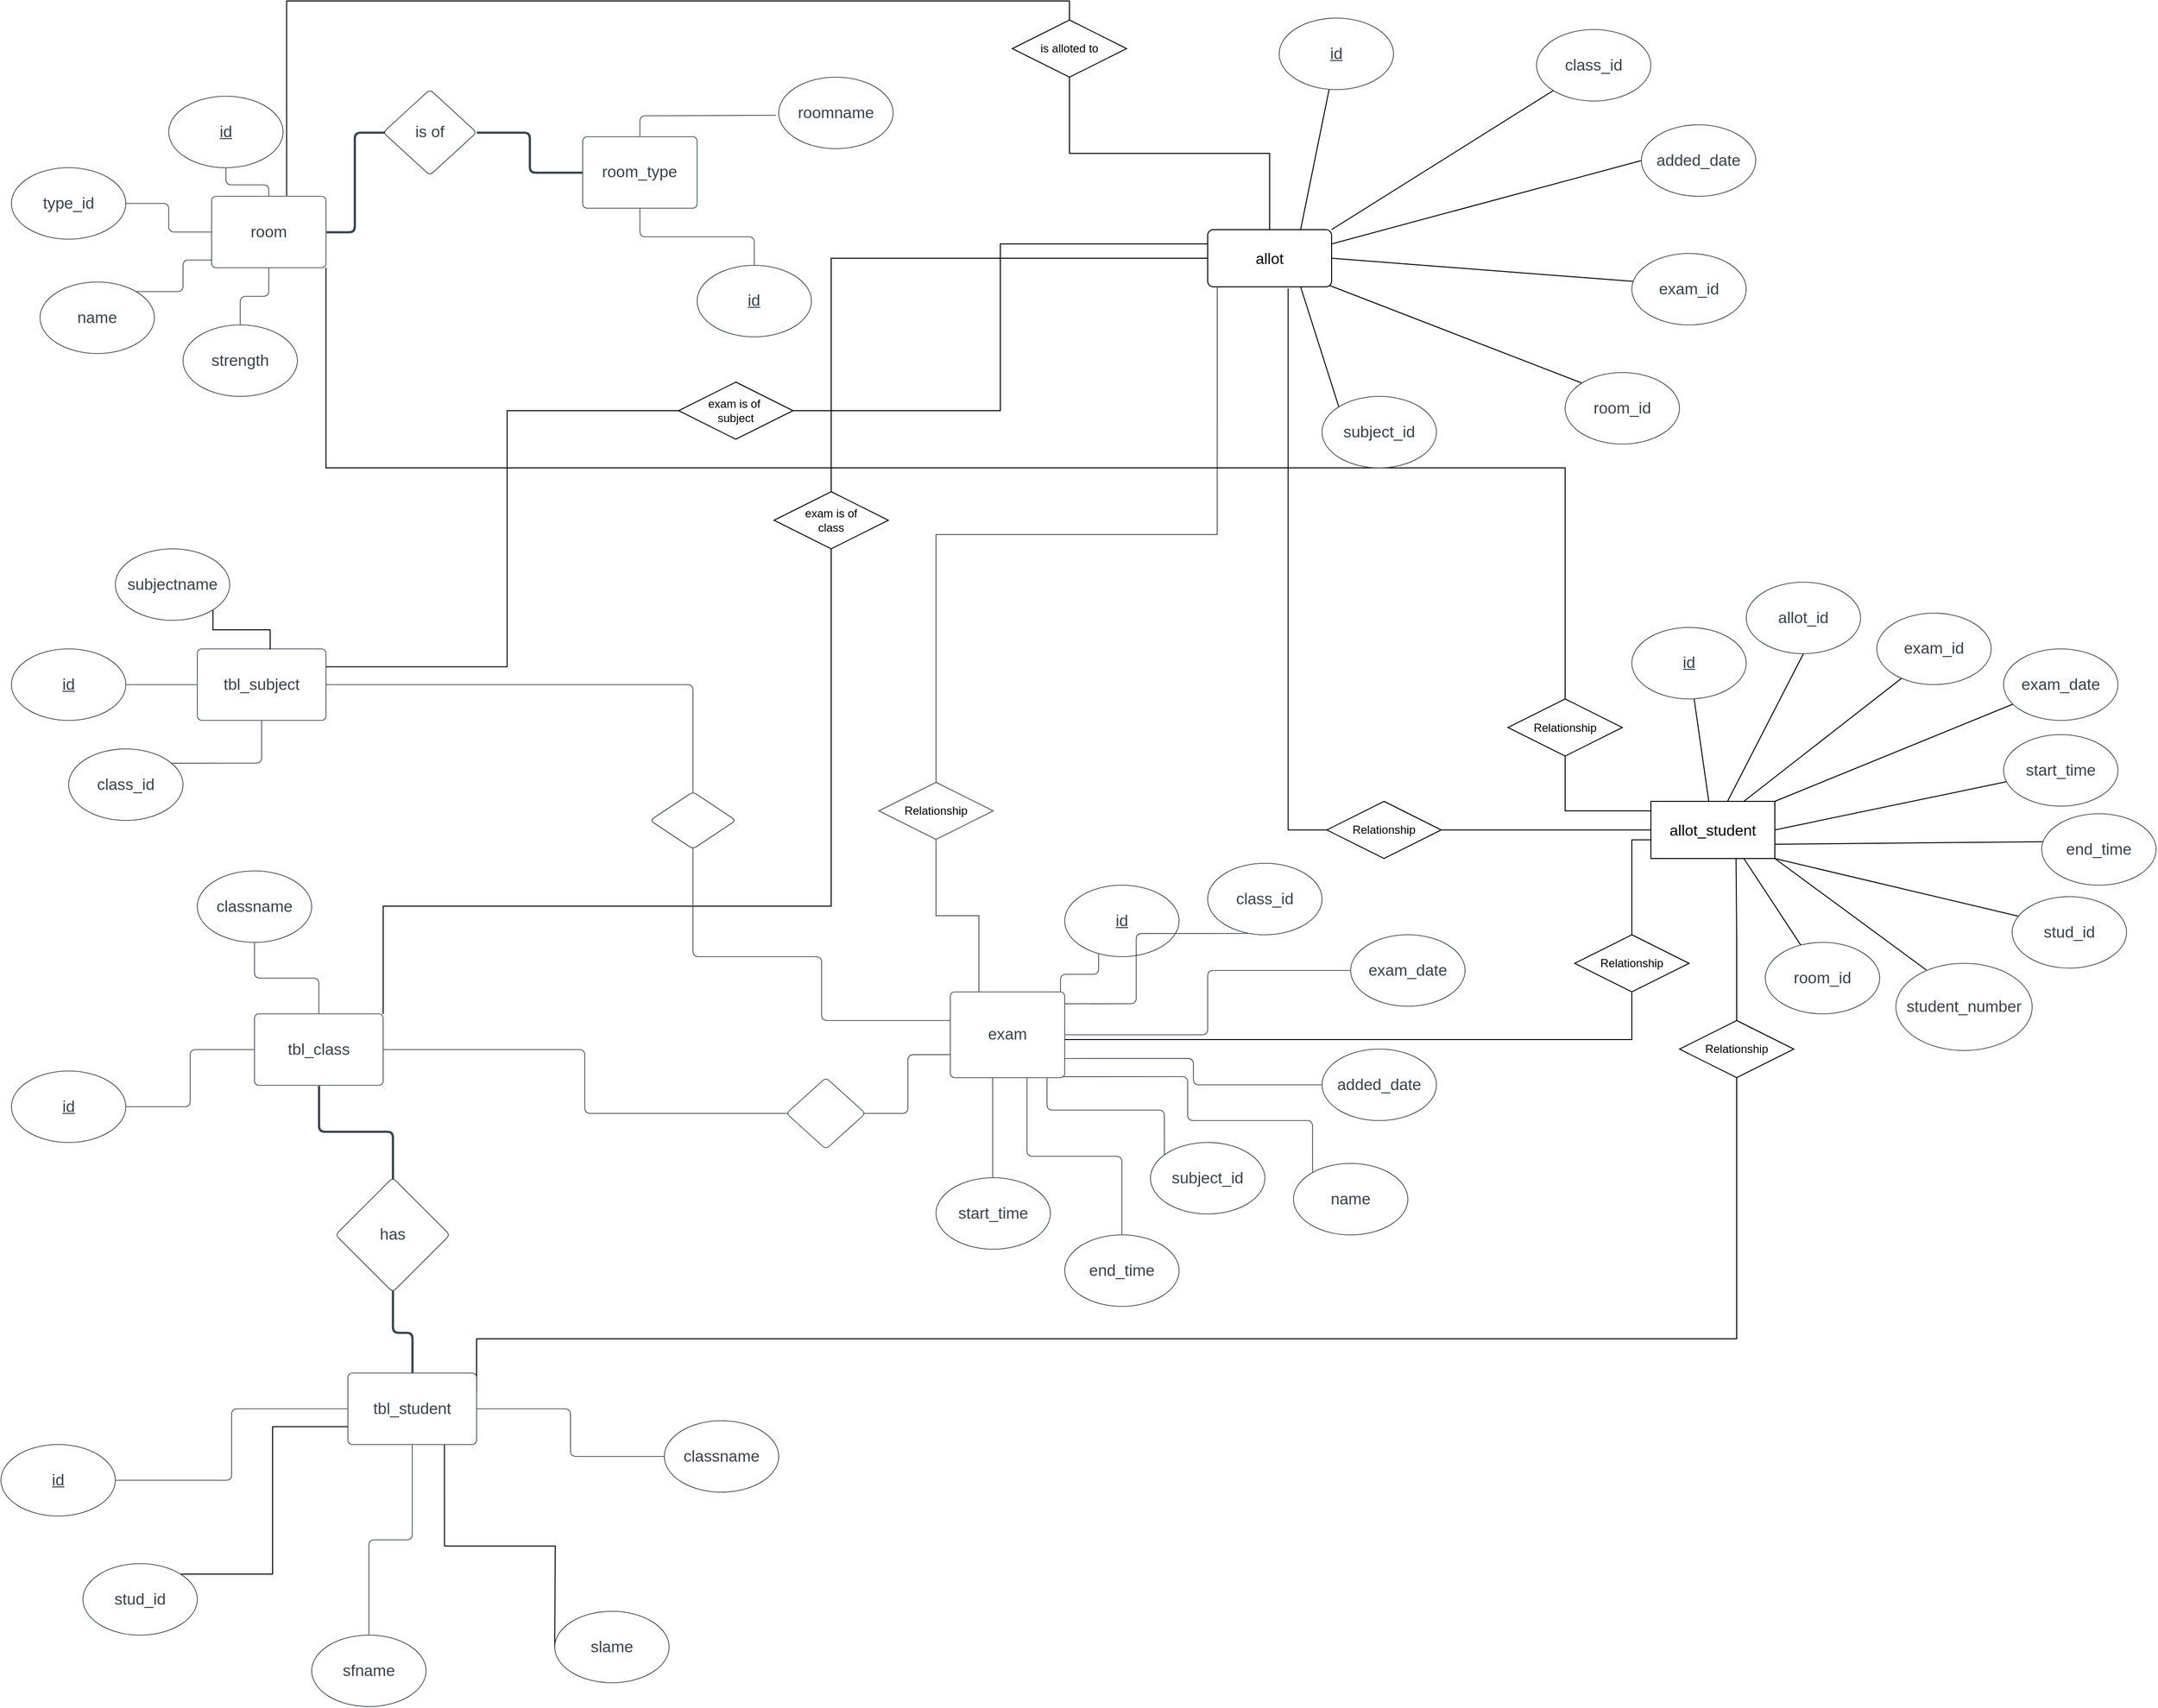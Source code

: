 <mxfile version="21.2.1" type="github">
  <diagram id="R2lEEEUBdFMjLlhIrx00" name="Page-1">
    <mxGraphModel dx="5220" dy="3052" grid="1" gridSize="10" guides="1" tooltips="1" connect="1" arrows="1" fold="1" page="1" pageScale="1" pageWidth="850" pageHeight="1100" math="0" shadow="0" extFonts="Permanent Marker^https://fonts.googleapis.com/css?family=Permanent+Marker">
      <root>
        <mxCell id="0" />
        <mxCell id="1" parent="0" />
        <mxCell id="nshD29jTJkINTqi_ZTMR-109" style="edgeStyle=orthogonalEdgeStyle;rounded=0;orthogonalLoop=1;jettySize=auto;html=1;exitX=1;exitY=0.25;exitDx=0;exitDy=0;endArrow=none;endFill=0;" edge="1" parent="1" source="nshD29jTJkINTqi_ZTMR-2" target="nshD29jTJkINTqi_ZTMR-110">
          <mxGeometry relative="1" as="geometry">
            <mxPoint x="300" y="60" as="targetPoint" />
            <Array as="points">
              <mxPoint x="300" y="364" />
            </Array>
          </mxGeometry>
        </mxCell>
        <mxCell id="nshD29jTJkINTqi_ZTMR-135" style="edgeStyle=orthogonalEdgeStyle;rounded=0;orthogonalLoop=1;jettySize=auto;html=1;exitX=0.75;exitY=1;exitDx=0;exitDy=0;endArrow=none;endFill=0;" edge="1" parent="1" source="nshD29jTJkINTqi_ZTMR-2">
          <mxGeometry relative="1" as="geometry">
            <mxPoint x="-940" y="688" as="targetPoint" />
          </mxGeometry>
        </mxCell>
        <mxCell id="nshD29jTJkINTqi_ZTMR-2" value="tbl_student" style="html=1;overflow=block;blockSpacing=1;whiteSpace=wrap;fontSize=16.7;fontColor=#3a414a;spacing=3.8;strokeColor=#3a414a;strokeOpacity=100;rounded=1;absoluteArcSize=1;arcSize=9;strokeWidth=0.8;lucidId=RJFQZZcU_HXZ;" vertex="1" parent="1">
          <mxGeometry x="-1157" y="400" width="135" height="75" as="geometry" />
        </mxCell>
        <mxCell id="nshD29jTJkINTqi_ZTMR-134" style="edgeStyle=orthogonalEdgeStyle;rounded=0;orthogonalLoop=1;jettySize=auto;html=1;exitX=1;exitY=0;exitDx=0;exitDy=0;entryX=0;entryY=0.75;entryDx=0;entryDy=0;endArrow=none;endFill=0;" edge="1" parent="1" source="nshD29jTJkINTqi_ZTMR-3" target="nshD29jTJkINTqi_ZTMR-2">
          <mxGeometry relative="1" as="geometry" />
        </mxCell>
        <mxCell id="nshD29jTJkINTqi_ZTMR-3" value="stud_id" style="html=1;overflow=block;blockSpacing=1;whiteSpace=wrap;ellipse;fontSize=16.7;fontColor=#3a414a;spacing=3.8;strokeColor=#3a414a;strokeOpacity=100;rounded=1;absoluteArcSize=1;arcSize=9;strokeWidth=0.8;lucidId=RJFQ.ZqD31tG;" vertex="1" parent="1">
          <mxGeometry x="-1435" y="600" width="120" height="75" as="geometry" />
        </mxCell>
        <mxCell id="nshD29jTJkINTqi_ZTMR-4" value="id" style="html=1;overflow=block;blockSpacing=1;whiteSpace=wrap;ellipse;fontSize=16.7;fontColor=#3a414a;fontStyle=4;spacing=3.8;strokeColor=#3a414a;strokeOpacity=100;rounded=1;absoluteArcSize=1;arcSize=9;strokeWidth=0.8;lucidId=RJFQH67kN2qw;" vertex="1" parent="1">
          <mxGeometry x="-1521" y="475" width="120" height="75" as="geometry" />
        </mxCell>
        <mxCell id="nshD29jTJkINTqi_ZTMR-5" value="sfname" style="html=1;overflow=block;blockSpacing=1;whiteSpace=wrap;ellipse;fontSize=16.7;fontColor=#3a414a;spacing=3.8;strokeColor=#3a414a;strokeOpacity=100;rounded=1;absoluteArcSize=1;arcSize=9;strokeWidth=0.8;lucidId=RJFQ9m6Sln6H;" vertex="1" parent="1">
          <mxGeometry x="-1195" y="675" width="120" height="75" as="geometry" />
        </mxCell>
        <mxCell id="nshD29jTJkINTqi_ZTMR-6" value="slame" style="html=1;overflow=block;blockSpacing=1;whiteSpace=wrap;ellipse;fontSize=16.7;fontColor=#3a414a;spacing=3.8;strokeColor=#3a414a;strokeOpacity=100;rounded=1;absoluteArcSize=1;arcSize=9;strokeWidth=0.8;lucidId=RJFQ8duSooVb;" vertex="1" parent="1">
          <mxGeometry x="-940" y="650" width="120" height="75" as="geometry" />
        </mxCell>
        <mxCell id="nshD29jTJkINTqi_ZTMR-7" value="classname" style="html=1;overflow=block;blockSpacing=1;whiteSpace=wrap;ellipse;fontSize=16.7;fontColor=#3a414a;spacing=3.8;strokeColor=#3a414a;strokeOpacity=100;rounded=1;absoluteArcSize=1;arcSize=9;strokeWidth=0.8;lucidId=RJFQia4ozE_k;" vertex="1" parent="1">
          <mxGeometry x="-825" y="450" width="120" height="75" as="geometry" />
        </mxCell>
        <mxCell id="nshD29jTJkINTqi_ZTMR-57" style="edgeStyle=orthogonalEdgeStyle;rounded=0;orthogonalLoop=1;jettySize=auto;html=1;exitX=1;exitY=0;exitDx=0;exitDy=0;endArrow=none;endFill=0;entryX=0.5;entryY=1;entryDx=0;entryDy=0;" edge="1" parent="1" source="nshD29jTJkINTqi_ZTMR-8" target="nshD29jTJkINTqi_ZTMR-58">
          <mxGeometry relative="1" as="geometry">
            <mxPoint x="-660" y="-220" as="targetPoint" />
            <Array as="points">
              <mxPoint x="-1120" y="-90" />
              <mxPoint x="-650" y="-90" />
            </Array>
          </mxGeometry>
        </mxCell>
        <mxCell id="nshD29jTJkINTqi_ZTMR-8" value="tbl_class" style="html=1;overflow=block;blockSpacing=1;whiteSpace=wrap;fontSize=16.7;fontColor=#3a414a;spacing=3.8;strokeColor=#3a414a;strokeOpacity=100;rounded=1;absoluteArcSize=1;arcSize=9;strokeWidth=0.8;lucidId=RJFQfC4jgAzn;" vertex="1" parent="1">
          <mxGeometry x="-1255" y="23" width="135" height="75" as="geometry" />
        </mxCell>
        <mxCell id="nshD29jTJkINTqi_ZTMR-9" value="id" style="html=1;overflow=block;blockSpacing=1;whiteSpace=wrap;ellipse;fontSize=16.7;fontColor=#3a414a;fontStyle=4;spacing=3.8;strokeColor=#3a414a;strokeOpacity=100;rounded=1;absoluteArcSize=1;arcSize=9;strokeWidth=0.8;lucidId=RJFQeFRm9Jy_;" vertex="1" parent="1">
          <mxGeometry x="-1510" y="83" width="120" height="75" as="geometry" />
        </mxCell>
        <mxCell id="nshD29jTJkINTqi_ZTMR-10" value="classname" style="html=1;overflow=block;blockSpacing=1;whiteSpace=wrap;ellipse;fontSize=16.7;fontColor=#3a414a;spacing=3.8;strokeColor=#3a414a;strokeOpacity=100;rounded=1;absoluteArcSize=1;arcSize=9;strokeWidth=0.8;lucidId=RJFQ8swKVrB1;" vertex="1" parent="1">
          <mxGeometry x="-1315" y="-127" width="120" height="75" as="geometry" />
        </mxCell>
        <mxCell id="nshD29jTJkINTqi_ZTMR-11" value="has" style="html=1;overflow=block;blockSpacing=1;whiteSpace=wrap;rhombus;fontSize=16.7;fontColor=#3a414a;spacing=3.8;strokeColor=#3a414a;strokeOpacity=100;rounded=1;absoluteArcSize=1;arcSize=9;strokeWidth=0.8;lucidId=RJFQGopT8.l8;" vertex="1" parent="1">
          <mxGeometry x="-1170" y="195" width="120" height="120" as="geometry" />
        </mxCell>
        <mxCell id="nshD29jTJkINTqi_ZTMR-12" value="" style="html=1;jettySize=18;whiteSpace=wrap;fontSize=13;strokeColor=#3a414a;strokeOpacity=100;strokeWidth=2.3;rounded=1;arcSize=12;edgeStyle=orthogonalEdgeStyle;startArrow=none;endArrow=none;exitX=0.5;exitY=1.005;exitPerimeter=0;entryX=0.5;entryY=0.012;entryPerimeter=0;lucidId=RJFQLO2POQpM;" edge="1" parent="1" source="nshD29jTJkINTqi_ZTMR-8" target="nshD29jTJkINTqi_ZTMR-11">
          <mxGeometry width="100" height="100" relative="1" as="geometry">
            <Array as="points" />
          </mxGeometry>
        </mxCell>
        <mxCell id="nshD29jTJkINTqi_ZTMR-13" value="" style="html=1;jettySize=18;whiteSpace=wrap;fontSize=13;strokeColor=#3a414a;strokeOpacity=100;strokeWidth=2.3;rounded=1;arcSize=12;edgeStyle=orthogonalEdgeStyle;startArrow=none;endArrow=none;exitX=0.5;exitY=0.988;exitPerimeter=0;entryX=0.5;entryY=-0.005;entryPerimeter=0;lucidId=RJFQwK5W5a1U;" edge="1" parent="1" source="nshD29jTJkINTqi_ZTMR-11" target="nshD29jTJkINTqi_ZTMR-2">
          <mxGeometry width="100" height="100" relative="1" as="geometry">
            <Array as="points" />
          </mxGeometry>
        </mxCell>
        <mxCell id="nshD29jTJkINTqi_ZTMR-14" value="" style="html=1;jettySize=18;whiteSpace=wrap;fontSize=13;strokeColor=#3a414a;strokeOpacity=100;strokeWidth=0.8;rounded=1;arcSize=12;edgeStyle=orthogonalEdgeStyle;startArrow=none;endArrow=none;exitX=0.5;exitY=1.005;exitPerimeter=0;entryX=0.5;entryY=-0.005;entryPerimeter=0;lucidId=RJFQqyhyBC16;" edge="1" parent="1" source="nshD29jTJkINTqi_ZTMR-10" target="nshD29jTJkINTqi_ZTMR-8">
          <mxGeometry width="100" height="100" relative="1" as="geometry">
            <Array as="points" />
          </mxGeometry>
        </mxCell>
        <mxCell id="nshD29jTJkINTqi_ZTMR-15" value="" style="html=1;jettySize=18;whiteSpace=wrap;fontSize=13;strokeColor=#3a414a;strokeOpacity=100;strokeWidth=0.8;rounded=1;arcSize=12;edgeStyle=orthogonalEdgeStyle;startArrow=none;endArrow=none;exitX=1.003;exitY=0.5;exitPerimeter=0;entryX=-0.003;entryY=0.5;entryPerimeter=0;lucidId=RJFQwJ7VypDx;" edge="1" parent="1" source="nshD29jTJkINTqi_ZTMR-9" target="nshD29jTJkINTqi_ZTMR-8">
          <mxGeometry width="100" height="100" relative="1" as="geometry">
            <Array as="points" />
          </mxGeometry>
        </mxCell>
        <mxCell id="nshD29jTJkINTqi_ZTMR-16" value="" style="html=1;jettySize=18;whiteSpace=wrap;fontSize=13;strokeColor=#3a414a;strokeOpacity=100;strokeWidth=0.8;rounded=1;arcSize=12;edgeStyle=orthogonalEdgeStyle;startArrow=none;endArrow=none;exitX=1.003;exitY=0.5;exitPerimeter=0;entryX=-0.003;entryY=0.5;entryPerimeter=0;lucidId=RJFQXHBqxq-r;" edge="1" parent="1" source="nshD29jTJkINTqi_ZTMR-4" target="nshD29jTJkINTqi_ZTMR-2">
          <mxGeometry width="100" height="100" relative="1" as="geometry">
            <Array as="points" />
          </mxGeometry>
        </mxCell>
        <mxCell id="nshD29jTJkINTqi_ZTMR-18" value="" style="html=1;jettySize=18;whiteSpace=wrap;fontSize=13;strokeColor=#3a414a;strokeOpacity=100;strokeWidth=0.8;rounded=1;arcSize=12;edgeStyle=orthogonalEdgeStyle;startArrow=none;endArrow=none;exitX=0.5;exitY=-0.005;exitPerimeter=0;entryX=0.5;entryY=1.005;entryPerimeter=0;lucidId=RJFQBGPCgCZp;" edge="1" parent="1" source="nshD29jTJkINTqi_ZTMR-5" target="nshD29jTJkINTqi_ZTMR-2">
          <mxGeometry width="100" height="100" relative="1" as="geometry">
            <Array as="points" />
          </mxGeometry>
        </mxCell>
        <mxCell id="nshD29jTJkINTqi_ZTMR-20" value="" style="html=1;jettySize=18;whiteSpace=wrap;fontSize=13;strokeColor=#3a414a;strokeOpacity=100;strokeWidth=0.8;rounded=1;arcSize=12;edgeStyle=orthogonalEdgeStyle;startArrow=none;endArrow=none;exitX=1.003;exitY=0.5;exitPerimeter=0;entryX=-0.003;entryY=0.5;entryPerimeter=0;lucidId=RJFQIMstAs~z;" edge="1" parent="1" source="nshD29jTJkINTqi_ZTMR-2" target="nshD29jTJkINTqi_ZTMR-7">
          <mxGeometry width="100" height="100" relative="1" as="geometry">
            <Array as="points" />
          </mxGeometry>
        </mxCell>
        <mxCell id="nshD29jTJkINTqi_ZTMR-52" style="rounded=0;orthogonalLoop=1;jettySize=auto;html=1;exitX=0.25;exitY=0;exitDx=0;exitDy=0;endArrow=none;endFill=0;entryX=0.5;entryY=1;entryDx=0;entryDy=0;edgeStyle=orthogonalEdgeStyle;elbow=vertical;strokeColor=#5C5C5C;" edge="1" parent="1" source="nshD29jTJkINTqi_ZTMR-21" target="nshD29jTJkINTqi_ZTMR-53">
          <mxGeometry relative="1" as="geometry">
            <mxPoint x="-550" y="-170" as="targetPoint" />
          </mxGeometry>
        </mxCell>
        <mxCell id="nshD29jTJkINTqi_ZTMR-103" style="edgeStyle=orthogonalEdgeStyle;rounded=0;orthogonalLoop=1;jettySize=auto;html=1;endArrow=none;endFill=0;" edge="1" parent="1" source="nshD29jTJkINTqi_ZTMR-21">
          <mxGeometry relative="1" as="geometry">
            <mxPoint x="190" as="targetPoint" />
            <Array as="points">
              <mxPoint x="190" y="50" />
            </Array>
          </mxGeometry>
        </mxCell>
        <mxCell id="nshD29jTJkINTqi_ZTMR-21" value="exam" style="html=1;overflow=block;blockSpacing=1;whiteSpace=wrap;fontSize=16.7;fontColor=#3a414a;spacing=3.8;strokeColor=#3a414a;strokeOpacity=100;rounded=1;absoluteArcSize=1;arcSize=9;strokeWidth=0.8;lucidId=lKFQy~3hHLtx;" vertex="1" parent="1">
          <mxGeometry x="-525" width="120" height="90" as="geometry" />
        </mxCell>
        <mxCell id="nshD29jTJkINTqi_ZTMR-78" style="edgeStyle=elbowEdgeStyle;rounded=0;orthogonalLoop=1;jettySize=auto;html=1;exitX=1;exitY=0.25;exitDx=0;exitDy=0;endArrow=none;endFill=0;entryX=0;entryY=0.5;entryDx=0;entryDy=0;" edge="1" parent="1" source="nshD29jTJkINTqi_ZTMR-22" target="nshD29jTJkINTqi_ZTMR-79">
          <mxGeometry relative="1" as="geometry">
            <mxPoint x="-840" y="-510" as="targetPoint" />
            <Array as="points">
              <mxPoint x="-990" y="-340" />
            </Array>
          </mxGeometry>
        </mxCell>
        <mxCell id="nshD29jTJkINTqi_ZTMR-22" value="tbl_subject" style="html=1;overflow=block;blockSpacing=1;whiteSpace=wrap;fontSize=16.7;fontColor=#3a414a;spacing=3.8;strokeColor=#3a414a;strokeOpacity=100;rounded=1;absoluteArcSize=1;arcSize=9;strokeWidth=0.8;lucidId=TKFQbaMw3yzu;" vertex="1" parent="1">
          <mxGeometry x="-1315" y="-360" width="135" height="75" as="geometry" />
        </mxCell>
        <mxCell id="nshD29jTJkINTqi_ZTMR-23" value="id" style="html=1;overflow=block;blockSpacing=1;whiteSpace=wrap;ellipse;fontSize=16.7;fontColor=#3a414a;fontStyle=4;spacing=3.8;strokeColor=#3a414a;strokeOpacity=100;rounded=1;absoluteArcSize=1;arcSize=9;strokeWidth=0.8;lucidId=ALFQlOPd34Is;" vertex="1" parent="1">
          <mxGeometry x="-1510" y="-360" width="120" height="75" as="geometry" />
        </mxCell>
        <mxCell id="nshD29jTJkINTqi_ZTMR-24" value="class_id" style="html=1;overflow=block;blockSpacing=1;whiteSpace=wrap;ellipse;fontSize=16.7;fontColor=#3a414a;spacing=3.8;strokeColor=#3a414a;strokeOpacity=100;rounded=1;absoluteArcSize=1;arcSize=9;strokeWidth=0.8;lucidId=6LFQu4Wq-P4v;" vertex="1" parent="1">
          <mxGeometry x="-1450" y="-255" width="120" height="75" as="geometry" />
        </mxCell>
        <mxCell id="nshD29jTJkINTqi_ZTMR-141" style="edgeStyle=orthogonalEdgeStyle;rounded=0;orthogonalLoop=1;jettySize=auto;html=1;exitX=1;exitY=1;exitDx=0;exitDy=0;entryX=0.566;entryY=0.007;entryDx=0;entryDy=0;entryPerimeter=0;endArrow=none;endFill=0;" edge="1" parent="1" source="nshD29jTJkINTqi_ZTMR-25" target="nshD29jTJkINTqi_ZTMR-22">
          <mxGeometry relative="1" as="geometry">
            <Array as="points">
              <mxPoint x="-1298" y="-380" />
              <mxPoint x="-1239" y="-380" />
            </Array>
          </mxGeometry>
        </mxCell>
        <mxCell id="nshD29jTJkINTqi_ZTMR-25" value="subjectname" style="html=1;overflow=block;blockSpacing=1;whiteSpace=wrap;ellipse;fontSize=16.7;fontColor=#3a414a;spacing=3.8;strokeColor=#3a414a;strokeOpacity=100;rounded=1;absoluteArcSize=1;arcSize=9;strokeWidth=0.8;lucidId=dMFQtJvWGuhK;" vertex="1" parent="1">
          <mxGeometry x="-1401" y="-465" width="120" height="75" as="geometry" />
        </mxCell>
        <mxCell id="nshD29jTJkINTqi_ZTMR-26" value="" style="html=1;jettySize=18;whiteSpace=wrap;fontSize=13;strokeColor=#3a414a;strokeOpacity=100;strokeWidth=0.8;rounded=1;arcSize=12;edgeStyle=orthogonalEdgeStyle;startArrow=none;endArrow=none;exitX=-0.003;exitY=0.5;exitPerimeter=0;entryX=1.003;entryY=0.5;entryPerimeter=0;lucidId=VMFQt7_oawbT;" edge="1" parent="1" source="nshD29jTJkINTqi_ZTMR-22" target="nshD29jTJkINTqi_ZTMR-23">
          <mxGeometry width="100" height="100" relative="1" as="geometry">
            <Array as="points" />
          </mxGeometry>
        </mxCell>
        <mxCell id="nshD29jTJkINTqi_ZTMR-28" value="" style="html=1;jettySize=18;whiteSpace=wrap;fontSize=13;strokeColor=#3a414a;strokeOpacity=100;strokeWidth=0.8;rounded=1;arcSize=12;edgeStyle=orthogonalEdgeStyle;startArrow=none;endArrow=none;exitX=0.904;exitY=0.199;exitPerimeter=0;entryX=0.5;entryY=1.005;entryPerimeter=0;lucidId=~MFQ.5BJjlH3;" edge="1" parent="1" source="nshD29jTJkINTqi_ZTMR-24" target="nshD29jTJkINTqi_ZTMR-22">
          <mxGeometry width="100" height="100" relative="1" as="geometry">
            <Array as="points" />
          </mxGeometry>
        </mxCell>
        <mxCell id="nshD29jTJkINTqi_ZTMR-29" value="" style="html=1;jettySize=18;whiteSpace=wrap;fontSize=13;strokeColor=#3a414a;strokeOpacity=100;strokeWidth=0.8;rounded=1;arcSize=12;edgeStyle=orthogonalEdgeStyle;startArrow=none;endArrow=none;exitX=1.003;exitY=0.5;exitPerimeter=0;entryX=0.5;entryY=0.016;entryPerimeter=0;lucidId=ENFQI8beVsXS;" edge="1" parent="1" source="nshD29jTJkINTqi_ZTMR-22" target="nshD29jTJkINTqi_ZTMR-30">
          <mxGeometry width="100" height="100" relative="1" as="geometry">
            <Array as="points" />
          </mxGeometry>
        </mxCell>
        <mxCell id="nshD29jTJkINTqi_ZTMR-30" value="" style="html=1;overflow=block;blockSpacing=1;whiteSpace=wrap;rhombus;fontSize=13;spacing=3.8;strokeColor=#3a414a;strokeOpacity=100;rounded=1;absoluteArcSize=1;arcSize=9;strokeWidth=0.8;lucidId=INFQ7NIKuBiB;" vertex="1" parent="1">
          <mxGeometry x="-840" y="-210" width="90" height="60" as="geometry" />
        </mxCell>
        <mxCell id="nshD29jTJkINTqi_ZTMR-31" value="" style="html=1;jettySize=18;whiteSpace=wrap;fontSize=13;strokeColor=#3a414a;strokeOpacity=100;strokeWidth=0.8;rounded=1;arcSize=12;edgeStyle=orthogonalEdgeStyle;startArrow=none;endArrow=none;exitX=0.5;exitY=0.984;exitPerimeter=0;lucidId=SNFQmKzl.8Na;" edge="1" parent="1" source="nshD29jTJkINTqi_ZTMR-30">
          <mxGeometry width="100" height="100" relative="1" as="geometry">
            <Array as="points">
              <mxPoint x="-795" y="-37" />
              <mxPoint x="-660" y="-37" />
              <mxPoint x="-660" y="30" />
            </Array>
            <mxPoint x="-525" y="30" as="targetPoint" />
          </mxGeometry>
        </mxCell>
        <mxCell id="nshD29jTJkINTqi_ZTMR-32" value="" style="html=1;jettySize=18;whiteSpace=wrap;fontSize=13;strokeColor=#3a414a;strokeOpacity=100;strokeWidth=0.8;rounded=1;arcSize=12;edgeStyle=orthogonalEdgeStyle;startArrow=none;endArrow=none;exitX=1.003;exitY=0.5;exitPerimeter=0;entryX=0.02;entryY=0.5;entryPerimeter=0;lucidId=8NFQJ9xVJr-h;" edge="1" parent="1" source="nshD29jTJkINTqi_ZTMR-8" target="nshD29jTJkINTqi_ZTMR-33">
          <mxGeometry width="100" height="100" relative="1" as="geometry">
            <Array as="points" />
          </mxGeometry>
        </mxCell>
        <mxCell id="nshD29jTJkINTqi_ZTMR-33" value="" style="html=1;overflow=block;blockSpacing=1;whiteSpace=wrap;rhombus;fontSize=13;spacing=3.8;strokeColor=#3a414a;strokeOpacity=100;rounded=1;absoluteArcSize=1;arcSize=9;strokeWidth=0.8;lucidId=-NFQ1GbjoZOK;" vertex="1" parent="1">
          <mxGeometry x="-697" y="90" width="83" height="75" as="geometry" />
        </mxCell>
        <mxCell id="nshD29jTJkINTqi_ZTMR-34" value="" style="html=1;jettySize=18;whiteSpace=wrap;fontSize=13;strokeColor=#3a414a;strokeOpacity=100;strokeWidth=0.8;rounded=1;arcSize=12;edgeStyle=orthogonalEdgeStyle;startArrow=none;endArrow=none;exitX=0.98;exitY=0.5;exitPerimeter=0;entryX=-0.003;entryY=0.731;entryPerimeter=0;lucidId=sOFQaKQLt00b;" edge="1" parent="1" source="nshD29jTJkINTqi_ZTMR-33" target="nshD29jTJkINTqi_ZTMR-21">
          <mxGeometry width="100" height="100" relative="1" as="geometry">
            <Array as="points" />
          </mxGeometry>
        </mxCell>
        <mxCell id="nshD29jTJkINTqi_ZTMR-35" value="id" style="html=1;overflow=block;blockSpacing=1;whiteSpace=wrap;ellipse;fontSize=16.7;fontColor=#3a414a;fontStyle=4;spacing=3.8;strokeColor=#3a414a;strokeOpacity=100;rounded=1;absoluteArcSize=1;arcSize=9;strokeWidth=0.8;lucidId=rPFQd5SaerRz;" vertex="1" parent="1">
          <mxGeometry x="-405" y="-112" width="120" height="75" as="geometry" />
        </mxCell>
        <mxCell id="nshD29jTJkINTqi_ZTMR-36" value="class_id" style="html=1;overflow=block;blockSpacing=1;whiteSpace=wrap;ellipse;fontSize=16.7;fontColor=#3a414a;spacing=3.8;strokeColor=#3a414a;strokeOpacity=100;rounded=1;absoluteArcSize=1;arcSize=9;strokeWidth=0.8;lucidId=XPFQiyPDLcTc;" vertex="1" parent="1">
          <mxGeometry x="-255" y="-135" width="120" height="75" as="geometry" />
        </mxCell>
        <mxCell id="nshD29jTJkINTqi_ZTMR-37" value="subject_id" style="html=1;overflow=block;blockSpacing=1;whiteSpace=wrap;ellipse;fontSize=16.7;fontColor=#3a414a;spacing=3.8;strokeColor=#3a414a;strokeOpacity=100;rounded=1;absoluteArcSize=1;arcSize=9;strokeWidth=0.8;lucidId=.PFQEAqNTLnH;" vertex="1" parent="1">
          <mxGeometry x="-315" y="158" width="120" height="75" as="geometry" />
        </mxCell>
        <mxCell id="nshD29jTJkINTqi_ZTMR-38" value="exam_date" style="html=1;overflow=block;blockSpacing=1;whiteSpace=wrap;ellipse;fontSize=16.7;fontColor=#3a414a;spacing=3.8;strokeColor=#3a414a;strokeOpacity=100;rounded=1;absoluteArcSize=1;arcSize=9;strokeWidth=0.8;lucidId=KQFQWPT3yrXs;" vertex="1" parent="1">
          <mxGeometry x="-105" y="-60" width="120" height="75" as="geometry" />
        </mxCell>
        <mxCell id="nshD29jTJkINTqi_ZTMR-39" value="start_time" style="html=1;overflow=block;blockSpacing=1;whiteSpace=wrap;ellipse;fontSize=16.7;fontColor=#3a414a;spacing=3.8;strokeColor=#3a414a;strokeOpacity=100;rounded=1;absoluteArcSize=1;arcSize=9;strokeWidth=0.8;lucidId=3QFQfpqyKyQJ;" vertex="1" parent="1">
          <mxGeometry x="-540" y="195" width="120" height="75" as="geometry" />
        </mxCell>
        <mxCell id="nshD29jTJkINTqi_ZTMR-40" value="end_time" style="html=1;overflow=block;blockSpacing=1;whiteSpace=wrap;ellipse;fontSize=16.7;fontColor=#3a414a;spacing=3.8;strokeColor=#3a414a;strokeOpacity=100;rounded=1;absoluteArcSize=1;arcSize=9;strokeWidth=0.8;lucidId=aRFQSWyoQe8m;" vertex="1" parent="1">
          <mxGeometry x="-405" y="255" width="120" height="75" as="geometry" />
        </mxCell>
        <mxCell id="nshD29jTJkINTqi_ZTMR-41" value="name" style="html=1;overflow=block;blockSpacing=1;whiteSpace=wrap;ellipse;fontSize=16.7;fontColor=#3a414a;spacing=3.8;strokeColor=#3a414a;strokeOpacity=100;rounded=1;absoluteArcSize=1;arcSize=9;strokeWidth=0.8;lucidId=tRFQuZoOVwvL;" vertex="1" parent="1">
          <mxGeometry x="-165" y="180" width="120" height="75" as="geometry" />
        </mxCell>
        <mxCell id="nshD29jTJkINTqi_ZTMR-42" value="added_date" style="html=1;overflow=block;blockSpacing=1;whiteSpace=wrap;ellipse;fontSize=16.7;fontColor=#3a414a;spacing=3.8;strokeColor=#3a414a;strokeOpacity=100;rounded=1;absoluteArcSize=1;arcSize=9;strokeWidth=0.8;lucidId=CRFQ4LowfUnZ;" vertex="1" parent="1">
          <mxGeometry x="-135" y="60" width="120" height="75" as="geometry" />
        </mxCell>
        <mxCell id="nshD29jTJkINTqi_ZTMR-43" value="" style="html=1;jettySize=18;whiteSpace=wrap;fontSize=13;strokeColor=#3a414a;strokeOpacity=100;strokeWidth=0.8;rounded=1;arcSize=12;edgeStyle=orthogonalEdgeStyle;startArrow=none;endArrow=none;exitX=0.297;exitY=0.962;exitPerimeter=0;entryX=0.963;entryY=-0.004;entryPerimeter=0;lucidId=NSFQEpTL1lD2;" edge="1" parent="1" source="nshD29jTJkINTqi_ZTMR-35" target="nshD29jTJkINTqi_ZTMR-21">
          <mxGeometry width="100" height="100" relative="1" as="geometry">
            <Array as="points" />
          </mxGeometry>
        </mxCell>
        <mxCell id="nshD29jTJkINTqi_ZTMR-44" value="" style="html=1;jettySize=18;whiteSpace=wrap;fontSize=13;strokeColor=#3a414a;strokeOpacity=100;strokeWidth=0.8;rounded=1;arcSize=12;edgeStyle=orthogonalEdgeStyle;startArrow=none;endArrow=none;exitX=0.35;exitY=0.982;exitPerimeter=0;entryX=1.003;entryY=0.138;entryPerimeter=0;lucidId=RSFQ1YbbGx.S;" edge="1" parent="1" source="nshD29jTJkINTqi_ZTMR-36" target="nshD29jTJkINTqi_ZTMR-21">
          <mxGeometry width="100" height="100" relative="1" as="geometry">
            <Array as="points" />
          </mxGeometry>
        </mxCell>
        <mxCell id="nshD29jTJkINTqi_ZTMR-45" value="" style="html=1;jettySize=18;whiteSpace=wrap;fontSize=13;strokeColor=#3a414a;strokeOpacity=100;strokeWidth=0.8;rounded=1;arcSize=12;edgeStyle=orthogonalEdgeStyle;startArrow=none;endArrow=none;exitX=1.003;exitY=0.5;exitPerimeter=0;entryX=-0.003;entryY=0.5;entryPerimeter=0;lucidId=_VFQu3cPe1Dy;" edge="1" parent="1" source="nshD29jTJkINTqi_ZTMR-21" target="nshD29jTJkINTqi_ZTMR-38">
          <mxGeometry width="100" height="100" relative="1" as="geometry">
            <Array as="points" />
          </mxGeometry>
        </mxCell>
        <mxCell id="nshD29jTJkINTqi_ZTMR-46" value="" style="html=1;jettySize=18;whiteSpace=wrap;fontSize=13;strokeColor=#3a414a;strokeOpacity=100;strokeWidth=0.8;rounded=1;arcSize=12;edgeStyle=orthogonalEdgeStyle;startArrow=none;endArrow=none;exitX=1.003;exitY=0.776;exitPerimeter=0;entryX=-0.003;entryY=0.5;entryPerimeter=0;lucidId=cWFQcr1PdF3s;" edge="1" parent="1" source="nshD29jTJkINTqi_ZTMR-21" target="nshD29jTJkINTqi_ZTMR-42">
          <mxGeometry width="100" height="100" relative="1" as="geometry">
            <Array as="points" />
          </mxGeometry>
        </mxCell>
        <mxCell id="nshD29jTJkINTqi_ZTMR-47" value="" style="html=1;jettySize=18;whiteSpace=wrap;fontSize=13;strokeColor=#3a414a;strokeOpacity=100;strokeWidth=0.8;rounded=1;arcSize=12;edgeStyle=orthogonalEdgeStyle;startArrow=none;endArrow=none;exitX=0.991;exitY=0.988;exitPerimeter=0;entryX=0.167;entryY=0.122;entryPerimeter=0;lucidId=jWFQl1NVRBLD;" edge="1" parent="1" source="nshD29jTJkINTqi_ZTMR-21" target="nshD29jTJkINTqi_ZTMR-41">
          <mxGeometry width="100" height="100" relative="1" as="geometry">
            <Array as="points">
              <mxPoint x="-276" y="89" />
              <mxPoint x="-276" y="135" />
              <mxPoint x="-145" y="135" />
            </Array>
          </mxGeometry>
        </mxCell>
        <mxCell id="nshD29jTJkINTqi_ZTMR-48" value="" style="html=1;jettySize=18;whiteSpace=wrap;fontSize=13;strokeColor=#3a414a;strokeOpacity=100;strokeWidth=0.8;rounded=1;arcSize=12;edgeStyle=orthogonalEdgeStyle;startArrow=none;endArrow=none;exitX=0.845;exitY=1.004;exitPerimeter=0;entryX=0.122;entryY=0.167;entryPerimeter=0;lucidId=qWFQBSwHhEjc;" edge="1" parent="1" source="nshD29jTJkINTqi_ZTMR-21" target="nshD29jTJkINTqi_ZTMR-37">
          <mxGeometry width="100" height="100" relative="1" as="geometry">
            <Array as="points" />
          </mxGeometry>
        </mxCell>
        <mxCell id="nshD29jTJkINTqi_ZTMR-49" value="" style="html=1;jettySize=18;whiteSpace=wrap;fontSize=13;strokeColor=#3a414a;strokeOpacity=100;strokeWidth=0.8;rounded=1;arcSize=12;edgeStyle=orthogonalEdgeStyle;startArrow=none;endArrow=none;exitX=0.67;exitY=1.004;exitPerimeter=0;entryX=0.5;entryY=-0.005;entryPerimeter=0;lucidId=tWFQ~eFMhG-~;" edge="1" parent="1" source="nshD29jTJkINTqi_ZTMR-21" target="nshD29jTJkINTqi_ZTMR-40">
          <mxGeometry width="100" height="100" relative="1" as="geometry">
            <Array as="points" />
          </mxGeometry>
        </mxCell>
        <mxCell id="nshD29jTJkINTqi_ZTMR-50" value="" style="html=1;jettySize=18;whiteSpace=wrap;fontSize=13;strokeColor=#3a414a;strokeOpacity=100;strokeWidth=0.8;rounded=1;arcSize=12;edgeStyle=orthogonalEdgeStyle;startArrow=none;endArrow=none;exitX=0.37;exitY=1.004;exitPerimeter=0;entryX=0.495;entryY=-0.005;entryPerimeter=0;lucidId=wWFQazo6GtB~;" edge="1" parent="1" source="nshD29jTJkINTqi_ZTMR-21" target="nshD29jTJkINTqi_ZTMR-39">
          <mxGeometry width="100" height="100" relative="1" as="geometry">
            <Array as="points" />
          </mxGeometry>
        </mxCell>
        <mxCell id="nshD29jTJkINTqi_ZTMR-93" style="rounded=0;orthogonalLoop=1;jettySize=auto;html=1;exitX=0.985;exitY=0.978;exitDx=0;exitDy=0;entryX=0;entryY=0;entryDx=0;entryDy=0;endArrow=none;endFill=0;exitPerimeter=0;" edge="1" parent="1" source="nshD29jTJkINTqi_ZTMR-51" target="nshD29jTJkINTqi_ZTMR-87">
          <mxGeometry relative="1" as="geometry" />
        </mxCell>
        <mxCell id="nshD29jTJkINTqi_ZTMR-95" style="edgeStyle=none;rounded=0;orthogonalLoop=1;jettySize=auto;html=1;exitX=1;exitY=0.25;exitDx=0;exitDy=0;entryX=0;entryY=0.5;entryDx=0;entryDy=0;endArrow=none;endFill=0;" edge="1" parent="1" source="nshD29jTJkINTqi_ZTMR-51" target="nshD29jTJkINTqi_ZTMR-91">
          <mxGeometry relative="1" as="geometry" />
        </mxCell>
        <mxCell id="nshD29jTJkINTqi_ZTMR-96" style="edgeStyle=none;rounded=0;orthogonalLoop=1;jettySize=auto;html=1;exitX=1;exitY=0;exitDx=0;exitDy=0;entryX=0;entryY=1;entryDx=0;entryDy=0;endArrow=none;endFill=0;" edge="1" parent="1" source="nshD29jTJkINTqi_ZTMR-51" target="nshD29jTJkINTqi_ZTMR-86">
          <mxGeometry relative="1" as="geometry" />
        </mxCell>
        <mxCell id="nshD29jTJkINTqi_ZTMR-97" style="edgeStyle=none;rounded=0;orthogonalLoop=1;jettySize=auto;html=1;exitX=0.75;exitY=0;exitDx=0;exitDy=0;endArrow=none;endFill=0;" edge="1" parent="1" source="nshD29jTJkINTqi_ZTMR-51" target="nshD29jTJkINTqi_ZTMR-85">
          <mxGeometry relative="1" as="geometry">
            <mxPoint x="-420" y="-450" as="targetPoint" />
          </mxGeometry>
        </mxCell>
        <mxCell id="nshD29jTJkINTqi_ZTMR-99" style="edgeStyle=elbowEdgeStyle;rounded=0;orthogonalLoop=1;jettySize=auto;html=1;exitX=0.649;exitY=1.031;exitDx=0;exitDy=0;elbow=vertical;exitPerimeter=0;endArrow=none;endFill=0;" edge="1" parent="1" source="nshD29jTJkINTqi_ZTMR-51" target="nshD29jTJkINTqi_ZTMR-101">
          <mxGeometry relative="1" as="geometry">
            <mxPoint x="-70" y="-170" as="targetPoint" />
            <Array as="points">
              <mxPoint x="-190" y="-170" />
              <mxPoint x="-470" y="-150" />
              <mxPoint x="-470" y="-290" />
              <mxPoint x="-470" y="-250" />
              <mxPoint x="-390" y="-150" />
            </Array>
          </mxGeometry>
        </mxCell>
        <mxCell id="nshD29jTJkINTqi_ZTMR-139" style="edgeStyle=none;rounded=0;orthogonalLoop=1;jettySize=auto;html=1;exitX=1;exitY=0.5;exitDx=0;exitDy=0;entryX=0.025;entryY=0.392;entryDx=0;entryDy=0;entryPerimeter=0;endArrow=none;endFill=0;" edge="1" parent="1" source="nshD29jTJkINTqi_ZTMR-51" target="nshD29jTJkINTqi_ZTMR-89">
          <mxGeometry relative="1" as="geometry" />
        </mxCell>
        <mxCell id="nshD29jTJkINTqi_ZTMR-51" value="&lt;font style=&quot;font-size: 16px;&quot;&gt;allot&lt;/font&gt;" style="rounded=1;arcSize=10;whiteSpace=wrap;html=1;align=center;" vertex="1" parent="1">
          <mxGeometry x="-255" y="-800" width="130" height="60" as="geometry" />
        </mxCell>
        <mxCell id="nshD29jTJkINTqi_ZTMR-55" style="edgeStyle=orthogonalEdgeStyle;rounded=0;orthogonalLoop=1;jettySize=auto;html=1;exitX=0.5;exitY=0;exitDx=0;exitDy=0;endArrow=none;endFill=0;strokeColor=#5C5C5C;entryX=0.077;entryY=1;entryDx=0;entryDy=0;entryPerimeter=0;" edge="1" parent="1" source="nshD29jTJkINTqi_ZTMR-53" target="nshD29jTJkINTqi_ZTMR-51">
          <mxGeometry relative="1" as="geometry">
            <mxPoint x="-500" y="-300" as="targetPoint" />
          </mxGeometry>
        </mxCell>
        <mxCell id="nshD29jTJkINTqi_ZTMR-53" value="Relationship" style="shape=rhombus;perimeter=rhombusPerimeter;whiteSpace=wrap;html=1;align=center;strokeColor=#5C5C5C;" vertex="1" parent="1">
          <mxGeometry x="-600" y="-220" width="120" height="60" as="geometry" />
        </mxCell>
        <mxCell id="nshD29jTJkINTqi_ZTMR-138" style="edgeStyle=orthogonalEdgeStyle;rounded=0;orthogonalLoop=1;jettySize=auto;html=1;exitX=0.5;exitY=0;exitDx=0;exitDy=0;entryX=0;entryY=0.5;entryDx=0;entryDy=0;endArrow=none;endFill=0;" edge="1" parent="1" source="nshD29jTJkINTqi_ZTMR-58" target="nshD29jTJkINTqi_ZTMR-51">
          <mxGeometry relative="1" as="geometry">
            <mxPoint x="-260" y="-760" as="targetPoint" />
          </mxGeometry>
        </mxCell>
        <mxCell id="nshD29jTJkINTqi_ZTMR-58" value="exam is of&lt;br&gt;class" style="shape=rhombus;perimeter=rhombusPerimeter;whiteSpace=wrap;html=1;align=center;rotation=0;" vertex="1" parent="1">
          <mxGeometry x="-710" y="-525" width="120" height="60" as="geometry" />
        </mxCell>
        <mxCell id="nshD29jTJkINTqi_ZTMR-106" style="edgeStyle=orthogonalEdgeStyle;rounded=0;orthogonalLoop=1;jettySize=auto;html=1;exitX=1;exitY=1;exitDx=0;exitDy=0;endArrow=none;endFill=0;" edge="1" parent="1" source="nshD29jTJkINTqi_ZTMR-60" target="nshD29jTJkINTqi_ZTMR-107">
          <mxGeometry relative="1" as="geometry">
            <mxPoint x="180" y="-560" as="targetPoint" />
            <Array as="points">
              <mxPoint x="-1180" y="-550" />
              <mxPoint x="120" y="-550" />
            </Array>
          </mxGeometry>
        </mxCell>
        <mxCell id="nshD29jTJkINTqi_ZTMR-60" value="room" style="html=1;overflow=block;blockSpacing=1;whiteSpace=wrap;fontSize=16.7;fontColor=#3a414a;spacing=3.8;strokeColor=#3a414a;strokeOpacity=100;rounded=1;absoluteArcSize=1;arcSize=9;strokeWidth=0.8;lucidId=EeFQdAJuuYXs;" vertex="1" parent="1">
          <mxGeometry x="-1300" y="-835" width="120" height="75" as="geometry" />
        </mxCell>
        <mxCell id="nshD29jTJkINTqi_ZTMR-61" value="type_id" style="html=1;overflow=block;blockSpacing=1;whiteSpace=wrap;ellipse;fontSize=16.7;fontColor=#3a414a;spacing=3.8;strokeColor=#3a414a;strokeOpacity=100;rounded=1;absoluteArcSize=1;arcSize=9;strokeWidth=0.8;lucidId=pfFQeUd7zFaH;" vertex="1" parent="1">
          <mxGeometry x="-1510" y="-865" width="120" height="75" as="geometry" />
        </mxCell>
        <mxCell id="nshD29jTJkINTqi_ZTMR-62" value="id" style="html=1;overflow=block;blockSpacing=1;whiteSpace=wrap;ellipse;fontSize=16.7;fontColor=#3a414a;fontStyle=4;spacing=3.8;strokeColor=#3a414a;strokeOpacity=100;rounded=1;absoluteArcSize=1;arcSize=9;strokeWidth=0.8;lucidId=MfFQBZjWhXkY;" vertex="1" parent="1">
          <mxGeometry x="-1345" y="-940" width="120" height="75" as="geometry" />
        </mxCell>
        <mxCell id="nshD29jTJkINTqi_ZTMR-63" value="name" style="html=1;overflow=block;blockSpacing=1;whiteSpace=wrap;ellipse;fontSize=16.7;fontColor=#3a414a;spacing=3.8;strokeColor=#3a414a;strokeOpacity=100;rounded=1;absoluteArcSize=1;arcSize=9;strokeWidth=0.8;lucidId=QfFQxdAEcwoK;" vertex="1" parent="1">
          <mxGeometry x="-1480" y="-745" width="120" height="75" as="geometry" />
        </mxCell>
        <mxCell id="nshD29jTJkINTqi_ZTMR-64" value="strength" style="html=1;overflow=block;blockSpacing=1;whiteSpace=wrap;ellipse;fontSize=16.7;fontColor=#3a414a;spacing=3.8;strokeColor=#3a414a;strokeOpacity=100;rounded=1;absoluteArcSize=1;arcSize=9;strokeWidth=0.8;lucidId=8uFQ7CN_tYqr;" vertex="1" parent="1">
          <mxGeometry x="-1330" y="-700" width="120" height="75" as="geometry" />
        </mxCell>
        <mxCell id="nshD29jTJkINTqi_ZTMR-65" value="" style="html=1;jettySize=18;whiteSpace=wrap;fontSize=13;strokeColor=#3a414a;strokeOpacity=100;strokeWidth=0.8;rounded=1;arcSize=12;edgeStyle=orthogonalEdgeStyle;startArrow=none;endArrow=none;exitX=0.5;exitY=-0.005;exitPerimeter=0;entryX=0.5;entryY=1.005;entryPerimeter=0;lucidId=lvFQbWn4ZfSP;" edge="1" parent="1" source="nshD29jTJkINTqi_ZTMR-64" target="nshD29jTJkINTqi_ZTMR-60">
          <mxGeometry width="100" height="100" relative="1" as="geometry">
            <Array as="points" />
          </mxGeometry>
        </mxCell>
        <mxCell id="nshD29jTJkINTqi_ZTMR-66" value="" style="html=1;jettySize=18;whiteSpace=wrap;fontSize=13;strokeColor=#3a414a;strokeOpacity=100;strokeWidth=0.8;rounded=1;arcSize=12;edgeStyle=orthogonalEdgeStyle;startArrow=none;endArrow=none;exitX=0.845;exitY=0.133;exitPerimeter=0;entryX=-0.003;entryY=0.892;entryPerimeter=0;lucidId=svFQv5IUl-dV;" edge="1" parent="1" source="nshD29jTJkINTqi_ZTMR-63" target="nshD29jTJkINTqi_ZTMR-60">
          <mxGeometry width="100" height="100" relative="1" as="geometry">
            <Array as="points" />
          </mxGeometry>
        </mxCell>
        <mxCell id="nshD29jTJkINTqi_ZTMR-67" value="" style="html=1;jettySize=18;whiteSpace=wrap;fontSize=13;strokeColor=#3a414a;strokeOpacity=100;strokeWidth=0.8;rounded=1;arcSize=12;edgeStyle=orthogonalEdgeStyle;startArrow=none;endArrow=none;exitX=1.003;exitY=0.5;exitPerimeter=0;entryX=-0.003;entryY=0.5;entryPerimeter=0;lucidId=vvFQ5KdGcf--;" edge="1" parent="1" source="nshD29jTJkINTqi_ZTMR-61" target="nshD29jTJkINTqi_ZTMR-60">
          <mxGeometry width="100" height="100" relative="1" as="geometry">
            <Array as="points" />
          </mxGeometry>
        </mxCell>
        <mxCell id="nshD29jTJkINTqi_ZTMR-68" value="" style="html=1;jettySize=18;whiteSpace=wrap;fontSize=13;strokeColor=#3a414a;strokeOpacity=100;strokeWidth=0.8;rounded=1;arcSize=12;edgeStyle=orthogonalEdgeStyle;startArrow=none;endArrow=none;exitX=0.5;exitY=1.005;exitPerimeter=0;entryX=0.5;entryY=-0.005;entryPerimeter=0;lucidId=zvFQOzy71Pys;" edge="1" parent="1" source="nshD29jTJkINTqi_ZTMR-62" target="nshD29jTJkINTqi_ZTMR-60">
          <mxGeometry width="100" height="100" relative="1" as="geometry">
            <Array as="points" />
          </mxGeometry>
        </mxCell>
        <mxCell id="nshD29jTJkINTqi_ZTMR-69" value="room_type" style="html=1;overflow=block;blockSpacing=1;whiteSpace=wrap;fontSize=16.7;fontColor=#3a414a;spacing=3.8;strokeColor=#3a414a;strokeOpacity=100;rounded=1;absoluteArcSize=1;arcSize=9;strokeWidth=0.8;lucidId=3vFQGkKN~D~K;" vertex="1" parent="1">
          <mxGeometry x="-910.68" y="-897.5" width="120" height="75" as="geometry" />
        </mxCell>
        <mxCell id="nshD29jTJkINTqi_ZTMR-70" value="id" style="html=1;overflow=block;blockSpacing=1;whiteSpace=wrap;ellipse;fontSize=16.7;fontColor=#3a414a;fontStyle=4;spacing=3.8;strokeColor=#3a414a;strokeOpacity=100;rounded=1;absoluteArcSize=1;arcSize=9;strokeWidth=0.8;lucidId=3vFQE2MbNqxI;" vertex="1" parent="1">
          <mxGeometry x="-790.68" y="-762.5" width="120" height="75" as="geometry" />
        </mxCell>
        <mxCell id="nshD29jTJkINTqi_ZTMR-71" value="" style="html=1;jettySize=18;whiteSpace=wrap;fontSize=13;strokeColor=#3a414a;strokeOpacity=100;strokeWidth=0.8;rounded=1;arcSize=12;edgeStyle=orthogonalEdgeStyle;startArrow=none;endArrow=none;exitX=0.5;exitY=-0.005;exitPerimeter=0;entryX=0.5;entryY=1.005;entryPerimeter=0;lucidId=3vFQ8FLgytK-;" edge="1" parent="1" source="nshD29jTJkINTqi_ZTMR-70" target="nshD29jTJkINTqi_ZTMR-69">
          <mxGeometry width="100" height="100" relative="1" as="geometry">
            <Array as="points" />
          </mxGeometry>
        </mxCell>
        <mxCell id="nshD29jTJkINTqi_ZTMR-72" value="is of" style="html=1;overflow=block;blockSpacing=1;whiteSpace=wrap;rhombus;fontSize=16.7;fontColor=#3a414a;spacing=3.8;strokeColor=#3a414a;strokeOpacity=100;rounded=1;absoluteArcSize=1;arcSize=9;strokeWidth=0.8;lucidId=3wFQNr8ksEBQ;" vertex="1" parent="1">
          <mxGeometry x="-1120" y="-947" width="98" height="90" as="geometry" />
        </mxCell>
        <mxCell id="nshD29jTJkINTqi_ZTMR-73" value="roomname" style="html=1;overflow=block;blockSpacing=1;whiteSpace=wrap;ellipse;fontSize=16.7;fontColor=#3a414a;spacing=3.8;strokeColor=#3a414a;strokeOpacity=100;rounded=1;absoluteArcSize=1;arcSize=9;strokeWidth=0.8;lucidId=FyFQ5JvoXcXO;" vertex="1" parent="1">
          <mxGeometry x="-705" y="-960" width="120" height="75" as="geometry" />
        </mxCell>
        <mxCell id="nshD29jTJkINTqi_ZTMR-74" value="" style="html=1;jettySize=18;whiteSpace=wrap;fontSize=13;strokeColor=#3a414a;strokeOpacity=100;strokeWidth=0.8;rounded=1;arcSize=12;edgeStyle=orthogonalEdgeStyle;startArrow=none;endArrow=none;exitX=-0.003;exitY=0.5;exitPerimeter=0;entryX=0.5;entryY=-0.005;entryPerimeter=0;lucidId=XyFQ_wiZArWv;" edge="1" parent="1" target="nshD29jTJkINTqi_ZTMR-69">
          <mxGeometry width="100" height="100" relative="1" as="geometry">
            <Array as="points" />
            <mxPoint x="-708.04" y="-920" as="sourcePoint" />
          </mxGeometry>
        </mxCell>
        <mxCell id="nshD29jTJkINTqi_ZTMR-75" value="" style="html=1;jettySize=18;whiteSpace=wrap;fontSize=13;strokeColor=#3a414a;strokeOpacity=100;strokeWidth=2.3;rounded=1;arcSize=12;edgeStyle=orthogonalEdgeStyle;startArrow=none;endArrow=none;exitX=-0.003;exitY=0.5;exitPerimeter=0;entryX=1;entryY=0.5;lucidId=gzFQnyCb7pHQ;entryDx=0;entryDy=0;" edge="1" parent="1" source="nshD29jTJkINTqi_ZTMR-69" target="nshD29jTJkINTqi_ZTMR-72">
          <mxGeometry width="100" height="100" relative="1" as="geometry">
            <Array as="points" />
            <mxPoint x="-979.248" y="-769.5" as="targetPoint" />
          </mxGeometry>
        </mxCell>
        <mxCell id="nshD29jTJkINTqi_ZTMR-76" value="" style="html=1;jettySize=18;whiteSpace=wrap;fontSize=13;strokeColor=#3a414a;strokeOpacity=100;strokeWidth=2.3;rounded=1;arcSize=12;edgeStyle=orthogonalEdgeStyle;startArrow=none;endArrow=none;exitX=0.016;exitY=0.5;exitPerimeter=0;entryX=1.003;entryY=0.5;entryPerimeter=0;lucidId=nzFQBtYNxXRX;" edge="1" parent="1" source="nshD29jTJkINTqi_ZTMR-72" target="nshD29jTJkINTqi_ZTMR-60">
          <mxGeometry width="100" height="100" relative="1" as="geometry">
            <Array as="points" />
          </mxGeometry>
        </mxCell>
        <mxCell id="nshD29jTJkINTqi_ZTMR-80" style="edgeStyle=orthogonalEdgeStyle;rounded=0;orthogonalLoop=1;jettySize=auto;html=1;exitX=1;exitY=0.5;exitDx=0;exitDy=0;entryX=0;entryY=0.25;entryDx=0;entryDy=0;endArrow=none;endFill=0;" edge="1" parent="1" source="nshD29jTJkINTqi_ZTMR-79" target="nshD29jTJkINTqi_ZTMR-51">
          <mxGeometry relative="1" as="geometry" />
        </mxCell>
        <mxCell id="nshD29jTJkINTqi_ZTMR-79" value="exam is of&amp;nbsp;&lt;br&gt;subject" style="shape=rhombus;perimeter=rhombusPerimeter;whiteSpace=wrap;html=1;align=center;" vertex="1" parent="1">
          <mxGeometry x="-810" y="-640" width="120" height="60" as="geometry" />
        </mxCell>
        <mxCell id="nshD29jTJkINTqi_ZTMR-83" style="edgeStyle=orthogonalEdgeStyle;rounded=0;orthogonalLoop=1;jettySize=auto;html=1;exitX=0.5;exitY=1;exitDx=0;exitDy=0;endArrow=none;endFill=0;" edge="1" parent="1" source="nshD29jTJkINTqi_ZTMR-82" target="nshD29jTJkINTqi_ZTMR-51">
          <mxGeometry relative="1" as="geometry" />
        </mxCell>
        <mxCell id="nshD29jTJkINTqi_ZTMR-140" style="edgeStyle=orthogonalEdgeStyle;rounded=0;orthogonalLoop=1;jettySize=auto;html=1;exitX=0.5;exitY=0;exitDx=0;exitDy=0;entryX=0.656;entryY=-0.008;entryDx=0;entryDy=0;entryPerimeter=0;endArrow=none;endFill=0;" edge="1" parent="1" source="nshD29jTJkINTqi_ZTMR-82" target="nshD29jTJkINTqi_ZTMR-60">
          <mxGeometry relative="1" as="geometry" />
        </mxCell>
        <mxCell id="nshD29jTJkINTqi_ZTMR-82" value="is alloted to" style="shape=rhombus;perimeter=rhombusPerimeter;whiteSpace=wrap;html=1;align=center;" vertex="1" parent="1">
          <mxGeometry x="-460" y="-1020" width="120" height="60" as="geometry" />
        </mxCell>
        <mxCell id="nshD29jTJkINTqi_ZTMR-85" value="id" style="html=1;overflow=block;blockSpacing=1;whiteSpace=wrap;ellipse;fontSize=16.7;fontColor=#3a414a;fontStyle=4;spacing=3.8;strokeColor=#3a414a;strokeOpacity=100;rounded=1;absoluteArcSize=1;arcSize=9;strokeWidth=0.8;lucidId=rPFQd5SaerRz;" vertex="1" parent="1">
          <mxGeometry x="-180" y="-1022" width="120" height="75" as="geometry" />
        </mxCell>
        <mxCell id="nshD29jTJkINTqi_ZTMR-86" value="class_id" style="html=1;overflow=block;blockSpacing=1;whiteSpace=wrap;ellipse;fontSize=16.7;fontColor=#3a414a;fontStyle=0;spacing=3.8;strokeColor=#3a414a;strokeOpacity=100;rounded=1;absoluteArcSize=1;arcSize=9;strokeWidth=0.8;lucidId=rPFQd5SaerRz;" vertex="1" parent="1">
          <mxGeometry x="90" y="-1010" width="120" height="75" as="geometry" />
        </mxCell>
        <mxCell id="nshD29jTJkINTqi_ZTMR-87" value="room_id" style="html=1;overflow=block;blockSpacing=1;whiteSpace=wrap;ellipse;fontSize=16.7;fontColor=#3a414a;fontStyle=0;spacing=3.8;strokeColor=#3a414a;strokeOpacity=100;rounded=1;absoluteArcSize=1;arcSize=9;strokeWidth=0.8;lucidId=rPFQd5SaerRz;" vertex="1" parent="1">
          <mxGeometry x="120" y="-650" width="120" height="75" as="geometry" />
        </mxCell>
        <mxCell id="nshD29jTJkINTqi_ZTMR-92" style="rounded=0;orthogonalLoop=1;jettySize=auto;html=1;exitX=0;exitY=0;exitDx=0;exitDy=0;entryX=0.75;entryY=1;entryDx=0;entryDy=0;endArrow=none;endFill=0;" edge="1" parent="1" source="nshD29jTJkINTqi_ZTMR-88" target="nshD29jTJkINTqi_ZTMR-51">
          <mxGeometry relative="1" as="geometry" />
        </mxCell>
        <mxCell id="nshD29jTJkINTqi_ZTMR-89" value="exam_id" style="html=1;overflow=block;blockSpacing=1;whiteSpace=wrap;ellipse;fontSize=16.7;fontColor=#3a414a;fontStyle=0;spacing=3.8;strokeColor=#3a414a;strokeOpacity=100;rounded=1;absoluteArcSize=1;arcSize=9;strokeWidth=0.8;lucidId=rPFQd5SaerRz;" vertex="1" parent="1">
          <mxGeometry x="190" y="-775" width="120" height="75" as="geometry" />
        </mxCell>
        <mxCell id="nshD29jTJkINTqi_ZTMR-91" value="added_date" style="html=1;overflow=block;blockSpacing=1;whiteSpace=wrap;ellipse;fontSize=16.7;fontColor=#3a414a;fontStyle=0;spacing=3.8;strokeColor=#3a414a;strokeOpacity=100;rounded=1;absoluteArcSize=1;arcSize=9;strokeWidth=0.8;lucidId=rPFQd5SaerRz;" vertex="1" parent="1">
          <mxGeometry x="200" y="-910" width="120" height="75" as="geometry" />
        </mxCell>
        <mxCell id="nshD29jTJkINTqi_ZTMR-122" style="edgeStyle=none;rounded=0;orthogonalLoop=1;jettySize=auto;html=1;endArrow=none;endFill=0;" edge="1" parent="1" source="nshD29jTJkINTqi_ZTMR-98" target="nshD29jTJkINTqi_ZTMR-112">
          <mxGeometry relative="1" as="geometry" />
        </mxCell>
        <mxCell id="nshD29jTJkINTqi_ZTMR-123" style="edgeStyle=none;rounded=0;orthogonalLoop=1;jettySize=auto;html=1;entryX=0.5;entryY=1;entryDx=0;entryDy=0;endArrow=none;endFill=0;" edge="1" parent="1" source="nshD29jTJkINTqi_ZTMR-98" target="nshD29jTJkINTqi_ZTMR-113">
          <mxGeometry relative="1" as="geometry" />
        </mxCell>
        <mxCell id="nshD29jTJkINTqi_ZTMR-124" style="edgeStyle=none;rounded=0;orthogonalLoop=1;jettySize=auto;html=1;exitX=0.75;exitY=0;exitDx=0;exitDy=0;entryX=0.222;entryY=0.904;entryDx=0;entryDy=0;entryPerimeter=0;endArrow=none;endFill=0;" edge="1" parent="1" source="nshD29jTJkINTqi_ZTMR-98" target="nshD29jTJkINTqi_ZTMR-114">
          <mxGeometry relative="1" as="geometry" />
        </mxCell>
        <mxCell id="nshD29jTJkINTqi_ZTMR-125" style="edgeStyle=none;rounded=0;orthogonalLoop=1;jettySize=auto;html=1;exitX=1;exitY=0;exitDx=0;exitDy=0;endArrow=none;endFill=0;" edge="1" parent="1" source="nshD29jTJkINTqi_ZTMR-98" target="nshD29jTJkINTqi_ZTMR-115">
          <mxGeometry relative="1" as="geometry" />
        </mxCell>
        <mxCell id="nshD29jTJkINTqi_ZTMR-126" style="edgeStyle=none;rounded=0;orthogonalLoop=1;jettySize=auto;html=1;exitX=1;exitY=0.5;exitDx=0;exitDy=0;endArrow=none;endFill=0;" edge="1" parent="1" source="nshD29jTJkINTqi_ZTMR-98" target="nshD29jTJkINTqi_ZTMR-116">
          <mxGeometry relative="1" as="geometry" />
        </mxCell>
        <mxCell id="nshD29jTJkINTqi_ZTMR-127" style="edgeStyle=none;rounded=0;orthogonalLoop=1;jettySize=auto;html=1;exitX=1;exitY=0.75;exitDx=0;exitDy=0;entryX=0.014;entryY=0.391;entryDx=0;entryDy=0;entryPerimeter=0;endArrow=none;endFill=0;" edge="1" parent="1" source="nshD29jTJkINTqi_ZTMR-98" target="nshD29jTJkINTqi_ZTMR-117">
          <mxGeometry relative="1" as="geometry" />
        </mxCell>
        <mxCell id="nshD29jTJkINTqi_ZTMR-128" style="edgeStyle=none;rounded=0;orthogonalLoop=1;jettySize=auto;html=1;exitX=1;exitY=1;exitDx=0;exitDy=0;entryX=0.053;entryY=0.273;entryDx=0;entryDy=0;entryPerimeter=0;endArrow=none;endFill=0;" edge="1" parent="1" source="nshD29jTJkINTqi_ZTMR-98" target="nshD29jTJkINTqi_ZTMR-121">
          <mxGeometry relative="1" as="geometry" />
        </mxCell>
        <mxCell id="nshD29jTJkINTqi_ZTMR-129" style="edgeStyle=none;rounded=0;orthogonalLoop=1;jettySize=auto;html=1;exitX=0.75;exitY=1;exitDx=0;exitDy=0;endArrow=none;endFill=0;" edge="1" parent="1" source="nshD29jTJkINTqi_ZTMR-98" target="nshD29jTJkINTqi_ZTMR-118">
          <mxGeometry relative="1" as="geometry" />
        </mxCell>
        <mxCell id="nshD29jTJkINTqi_ZTMR-130" style="edgeStyle=none;rounded=0;orthogonalLoop=1;jettySize=auto;html=1;exitX=1;exitY=1;exitDx=0;exitDy=0;entryX=0.224;entryY=0.077;entryDx=0;entryDy=0;entryPerimeter=0;endArrow=none;endFill=0;" edge="1" parent="1" source="nshD29jTJkINTqi_ZTMR-98" target="nshD29jTJkINTqi_ZTMR-119">
          <mxGeometry relative="1" as="geometry" />
        </mxCell>
        <mxCell id="nshD29jTJkINTqi_ZTMR-98" value="&lt;font style=&quot;font-size: 16px;&quot;&gt;allot_student&lt;/font&gt;" style="rounded=1;arcSize=0;whiteSpace=wrap;html=1;align=center;" vertex="1" parent="1">
          <mxGeometry x="210" y="-200" width="130" height="60" as="geometry" />
        </mxCell>
        <mxCell id="nshD29jTJkINTqi_ZTMR-102" style="edgeStyle=none;rounded=0;orthogonalLoop=1;jettySize=auto;html=1;entryX=0;entryY=0.5;entryDx=0;entryDy=0;endArrow=none;endFill=0;" edge="1" parent="1" source="nshD29jTJkINTqi_ZTMR-101" target="nshD29jTJkINTqi_ZTMR-98">
          <mxGeometry relative="1" as="geometry" />
        </mxCell>
        <mxCell id="nshD29jTJkINTqi_ZTMR-101" value="Relationship" style="shape=rhombus;perimeter=rhombusPerimeter;whiteSpace=wrap;html=1;align=center;" vertex="1" parent="1">
          <mxGeometry x="-130" y="-200.0" width="120" height="60" as="geometry" />
        </mxCell>
        <mxCell id="nshD29jTJkINTqi_ZTMR-105" style="edgeStyle=elbowEdgeStyle;rounded=0;orthogonalLoop=1;jettySize=auto;html=1;entryX=0.005;entryY=0.672;entryDx=0;entryDy=0;entryPerimeter=0;exitX=0.5;exitY=0;exitDx=0;exitDy=0;endArrow=none;endFill=0;" edge="1" parent="1" source="nshD29jTJkINTqi_ZTMR-104" target="nshD29jTJkINTqi_ZTMR-98">
          <mxGeometry relative="1" as="geometry">
            <Array as="points">
              <mxPoint x="190" y="-110" />
              <mxPoint x="150" y="-110" />
              <mxPoint x="170" y="-130" />
            </Array>
          </mxGeometry>
        </mxCell>
        <mxCell id="nshD29jTJkINTqi_ZTMR-104" value="Relationship" style="shape=rhombus;perimeter=rhombusPerimeter;whiteSpace=wrap;html=1;align=center;" vertex="1" parent="1">
          <mxGeometry x="130" y="-60" width="120" height="60" as="geometry" />
        </mxCell>
        <mxCell id="nshD29jTJkINTqi_ZTMR-108" style="edgeStyle=orthogonalEdgeStyle;rounded=0;orthogonalLoop=1;jettySize=auto;html=1;endArrow=none;endFill=0;exitX=0.5;exitY=1;exitDx=0;exitDy=0;entryX=0;entryY=0.25;entryDx=0;entryDy=0;" edge="1" parent="1" source="nshD29jTJkINTqi_ZTMR-107" target="nshD29jTJkINTqi_ZTMR-98">
          <mxGeometry relative="1" as="geometry">
            <mxPoint x="180" y="-200" as="targetPoint" />
            <Array as="points">
              <mxPoint x="120" y="-190" />
              <mxPoint x="210" y="-190" />
            </Array>
          </mxGeometry>
        </mxCell>
        <mxCell id="nshD29jTJkINTqi_ZTMR-107" value="Relationship" style="shape=rhombus;perimeter=rhombusPerimeter;whiteSpace=wrap;html=1;align=center;" vertex="1" parent="1">
          <mxGeometry x="60" y="-307.5" width="120" height="60" as="geometry" />
        </mxCell>
        <mxCell id="nshD29jTJkINTqi_ZTMR-111" style="edgeStyle=orthogonalEdgeStyle;rounded=0;orthogonalLoop=1;jettySize=auto;html=1;endArrow=none;endFill=0;entryX=0.687;entryY=1.002;entryDx=0;entryDy=0;entryPerimeter=0;" edge="1" parent="1" source="nshD29jTJkINTqi_ZTMR-110" target="nshD29jTJkINTqi_ZTMR-98">
          <mxGeometry relative="1" as="geometry">
            <Array as="points" />
          </mxGeometry>
        </mxCell>
        <mxCell id="nshD29jTJkINTqi_ZTMR-110" value="Relationship" style="shape=rhombus;perimeter=rhombusPerimeter;whiteSpace=wrap;html=1;align=center;" vertex="1" parent="1">
          <mxGeometry x="240" y="30" width="120" height="60" as="geometry" />
        </mxCell>
        <mxCell id="nshD29jTJkINTqi_ZTMR-112" value="id" style="html=1;overflow=block;blockSpacing=1;whiteSpace=wrap;ellipse;fontSize=16.7;fontColor=#3a414a;spacing=3.8;strokeColor=#3a414a;strokeOpacity=100;rounded=1;absoluteArcSize=1;arcSize=9;strokeWidth=0.8;lucidId=KQFQWPT3yrXs;fontStyle=4" vertex="1" parent="1">
          <mxGeometry x="190" y="-382.5" width="120" height="75" as="geometry" />
        </mxCell>
        <mxCell id="nshD29jTJkINTqi_ZTMR-113" value="allot_id" style="html=1;overflow=block;blockSpacing=1;whiteSpace=wrap;ellipse;fontSize=16.7;fontColor=#3a414a;spacing=3.8;strokeColor=#3a414a;strokeOpacity=100;rounded=1;absoluteArcSize=1;arcSize=9;strokeWidth=0.8;lucidId=KQFQWPT3yrXs;fontStyle=0" vertex="1" parent="1">
          <mxGeometry x="310" y="-430" width="120" height="75" as="geometry" />
        </mxCell>
        <mxCell id="nshD29jTJkINTqi_ZTMR-114" value="exam_id" style="html=1;overflow=block;blockSpacing=1;whiteSpace=wrap;ellipse;fontSize=16.7;fontColor=#3a414a;spacing=3.8;strokeColor=#3a414a;strokeOpacity=100;rounded=1;absoluteArcSize=1;arcSize=9;strokeWidth=0.8;lucidId=KQFQWPT3yrXs;fontStyle=0" vertex="1" parent="1">
          <mxGeometry x="447" y="-397.5" width="120" height="75" as="geometry" />
        </mxCell>
        <mxCell id="nshD29jTJkINTqi_ZTMR-115" value="exam_date" style="html=1;overflow=block;blockSpacing=1;whiteSpace=wrap;ellipse;fontSize=16.7;fontColor=#3a414a;spacing=3.8;strokeColor=#3a414a;strokeOpacity=100;rounded=1;absoluteArcSize=1;arcSize=9;strokeWidth=0.8;lucidId=KQFQWPT3yrXs;fontStyle=0" vertex="1" parent="1">
          <mxGeometry x="580" y="-360" width="120" height="75" as="geometry" />
        </mxCell>
        <mxCell id="nshD29jTJkINTqi_ZTMR-116" value="start_time" style="html=1;overflow=block;blockSpacing=1;whiteSpace=wrap;ellipse;fontSize=16.7;fontColor=#3a414a;spacing=3.8;strokeColor=#3a414a;strokeOpacity=100;rounded=1;absoluteArcSize=1;arcSize=9;strokeWidth=0.8;lucidId=KQFQWPT3yrXs;fontStyle=0" vertex="1" parent="1">
          <mxGeometry x="580" y="-270" width="120" height="75" as="geometry" />
        </mxCell>
        <mxCell id="nshD29jTJkINTqi_ZTMR-117" value="end_time" style="html=1;overflow=block;blockSpacing=1;whiteSpace=wrap;ellipse;fontSize=16.7;fontColor=#3a414a;spacing=3.8;strokeColor=#3a414a;strokeOpacity=100;rounded=1;absoluteArcSize=1;arcSize=9;strokeWidth=0.8;lucidId=KQFQWPT3yrXs;fontStyle=0" vertex="1" parent="1">
          <mxGeometry x="620" y="-187" width="120" height="75" as="geometry" />
        </mxCell>
        <mxCell id="nshD29jTJkINTqi_ZTMR-118" value="room_id" style="html=1;overflow=block;blockSpacing=1;whiteSpace=wrap;ellipse;fontSize=16.7;fontColor=#3a414a;spacing=3.8;strokeColor=#3a414a;strokeOpacity=100;rounded=1;absoluteArcSize=1;arcSize=9;strokeWidth=0.8;lucidId=KQFQWPT3yrXs;fontStyle=0" vertex="1" parent="1">
          <mxGeometry x="330" y="-52" width="120" height="75" as="geometry" />
        </mxCell>
        <mxCell id="nshD29jTJkINTqi_ZTMR-119" value="student_number" style="html=1;overflow=block;blockSpacing=1;whiteSpace=wrap;ellipse;fontSize=16.7;fontColor=#3a414a;spacing=3.8;strokeColor=#3a414a;strokeOpacity=100;rounded=1;absoluteArcSize=1;arcSize=9;strokeWidth=0.8;lucidId=KQFQWPT3yrXs;fontStyle=0" vertex="1" parent="1">
          <mxGeometry x="467" y="-30" width="143" height="91.5" as="geometry" />
        </mxCell>
        <mxCell id="nshD29jTJkINTqi_ZTMR-120" style="edgeStyle=none;rounded=0;orthogonalLoop=1;jettySize=auto;html=1;exitX=0.5;exitY=0;exitDx=0;exitDy=0;" edge="1" parent="1" source="nshD29jTJkINTqi_ZTMR-115" target="nshD29jTJkINTqi_ZTMR-115">
          <mxGeometry relative="1" as="geometry" />
        </mxCell>
        <mxCell id="nshD29jTJkINTqi_ZTMR-121" value="stud_id" style="html=1;overflow=block;blockSpacing=1;whiteSpace=wrap;ellipse;fontSize=16.7;fontColor=#3a414a;spacing=3.8;strokeColor=#3a414a;strokeOpacity=100;rounded=1;absoluteArcSize=1;arcSize=9;strokeWidth=0.8;lucidId=KQFQWPT3yrXs;fontStyle=0" vertex="1" parent="1">
          <mxGeometry x="589" y="-100" width="120" height="75" as="geometry" />
        </mxCell>
        <mxCell id="nshD29jTJkINTqi_ZTMR-88" value="subject_id" style="html=1;overflow=block;blockSpacing=1;whiteSpace=wrap;ellipse;fontSize=16.7;fontColor=#3a414a;fontStyle=0;spacing=3.8;strokeColor=#3a414a;strokeOpacity=100;rounded=1;absoluteArcSize=1;arcSize=9;strokeWidth=0.8;lucidId=rPFQd5SaerRz;" vertex="1" parent="1">
          <mxGeometry x="-135" y="-625" width="120" height="75" as="geometry" />
        </mxCell>
      </root>
    </mxGraphModel>
  </diagram>
</mxfile>
